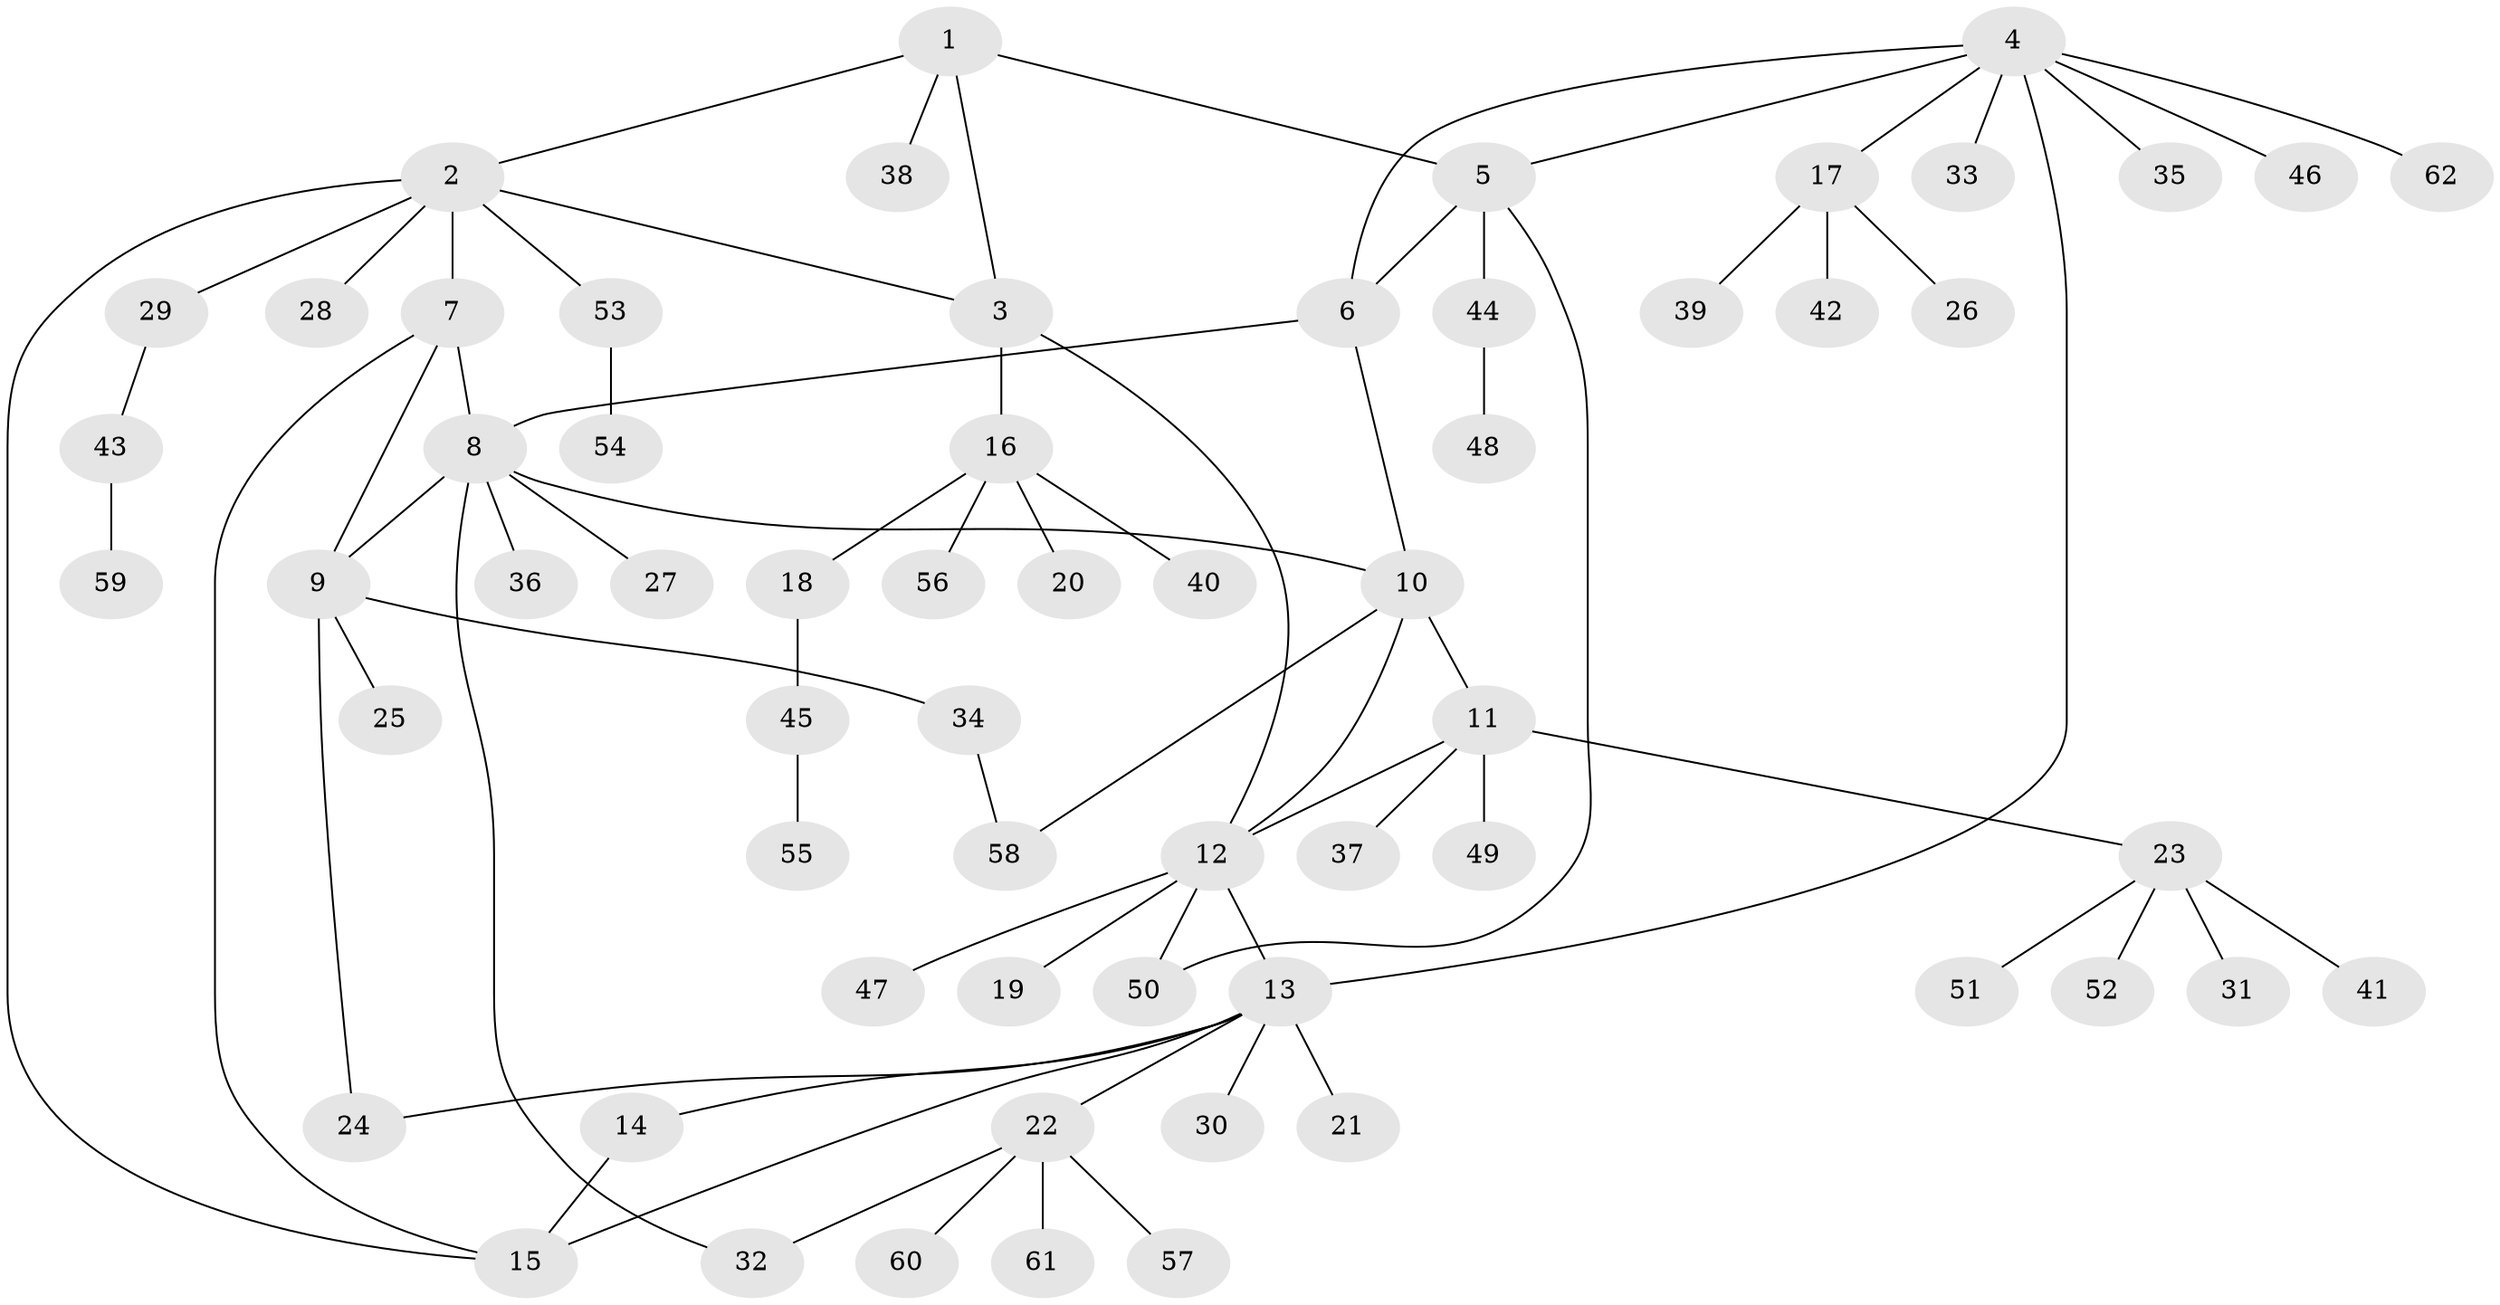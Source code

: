 // Generated by graph-tools (version 1.1) at 2025/16/03/09/25 04:16:09]
// undirected, 62 vertices, 76 edges
graph export_dot {
graph [start="1"]
  node [color=gray90,style=filled];
  1;
  2;
  3;
  4;
  5;
  6;
  7;
  8;
  9;
  10;
  11;
  12;
  13;
  14;
  15;
  16;
  17;
  18;
  19;
  20;
  21;
  22;
  23;
  24;
  25;
  26;
  27;
  28;
  29;
  30;
  31;
  32;
  33;
  34;
  35;
  36;
  37;
  38;
  39;
  40;
  41;
  42;
  43;
  44;
  45;
  46;
  47;
  48;
  49;
  50;
  51;
  52;
  53;
  54;
  55;
  56;
  57;
  58;
  59;
  60;
  61;
  62;
  1 -- 2;
  1 -- 3;
  1 -- 5;
  1 -- 38;
  2 -- 3;
  2 -- 7;
  2 -- 15;
  2 -- 28;
  2 -- 29;
  2 -- 53;
  3 -- 12;
  3 -- 16;
  4 -- 5;
  4 -- 6;
  4 -- 13;
  4 -- 17;
  4 -- 33;
  4 -- 35;
  4 -- 46;
  4 -- 62;
  5 -- 6;
  5 -- 44;
  5 -- 50;
  6 -- 8;
  6 -- 10;
  7 -- 8;
  7 -- 9;
  7 -- 15;
  8 -- 9;
  8 -- 10;
  8 -- 27;
  8 -- 32;
  8 -- 36;
  9 -- 24;
  9 -- 25;
  9 -- 34;
  10 -- 11;
  10 -- 12;
  10 -- 58;
  11 -- 12;
  11 -- 23;
  11 -- 37;
  11 -- 49;
  12 -- 13;
  12 -- 19;
  12 -- 47;
  12 -- 50;
  13 -- 14;
  13 -- 15;
  13 -- 21;
  13 -- 22;
  13 -- 24;
  13 -- 30;
  14 -- 15;
  16 -- 18;
  16 -- 20;
  16 -- 40;
  16 -- 56;
  17 -- 26;
  17 -- 39;
  17 -- 42;
  18 -- 45;
  22 -- 32;
  22 -- 57;
  22 -- 60;
  22 -- 61;
  23 -- 31;
  23 -- 41;
  23 -- 51;
  23 -- 52;
  29 -- 43;
  34 -- 58;
  43 -- 59;
  44 -- 48;
  45 -- 55;
  53 -- 54;
}
